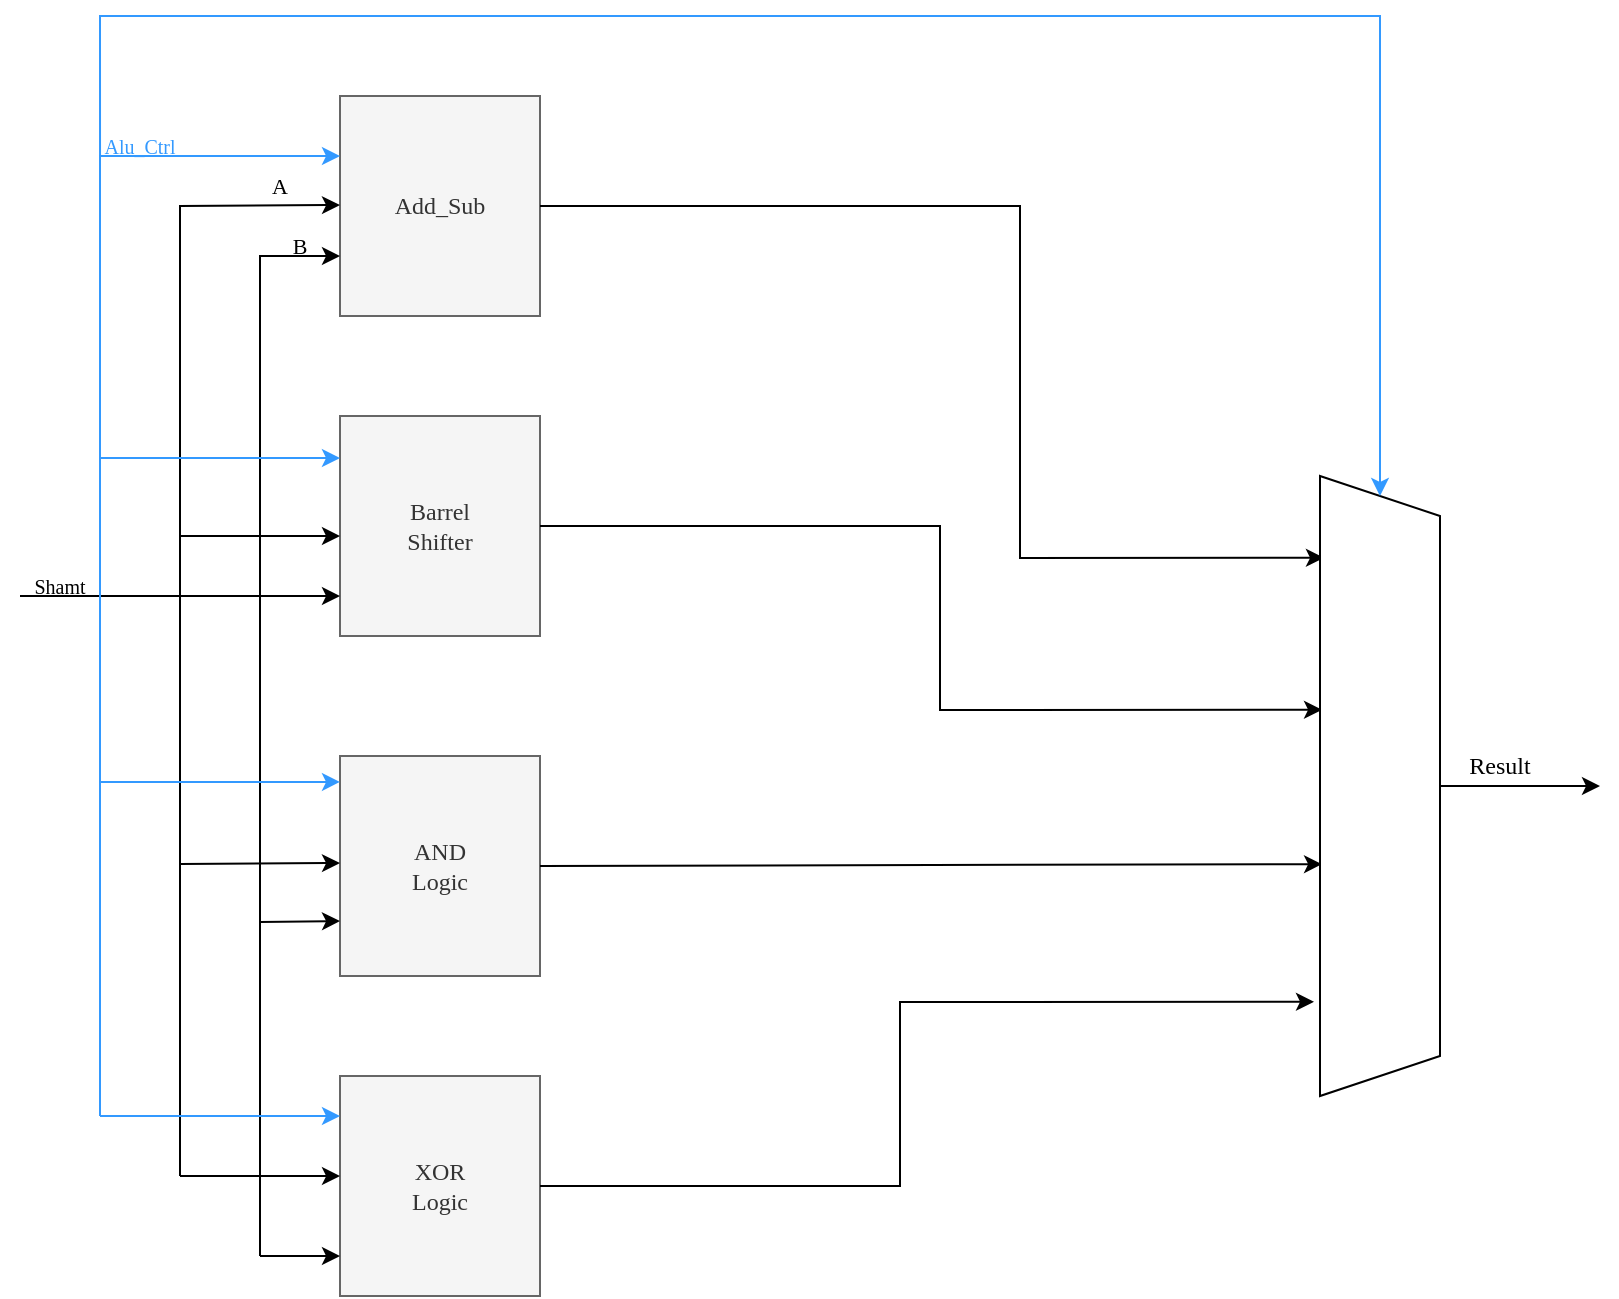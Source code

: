 <mxfile version="16.5.2" type="device"><diagram id="5sJotqJ2N1zju4OAUd22" name="Page-1"><mxGraphModel dx="796" dy="400" grid="1" gridSize="10" guides="1" tooltips="1" connect="1" arrows="1" fold="1" page="1" pageScale="1" pageWidth="827" pageHeight="1169" math="0" shadow="0"><root><mxCell id="0"/><mxCell id="1" parent="0"/><mxCell id="HSS64AHg9XRDTT3YQa49-1" value="&lt;font face=&quot;modern computer&quot;&gt;Add_Sub&lt;/font&gt;" style="rounded=0;whiteSpace=wrap;html=1;direction=south;fillColor=#f5f5f5;fontColor=#333333;strokeColor=#666666;" vertex="1" parent="1"><mxGeometry x="200" y="200" width="100" height="110" as="geometry"/></mxCell><mxCell id="HSS64AHg9XRDTT3YQa49-2" value="&lt;font face=&quot;modern computer&quot;&gt;Barrel&lt;br&gt;Shifter&lt;br&gt;&lt;/font&gt;" style="rounded=0;whiteSpace=wrap;html=1;direction=south;fillColor=#f5f5f5;fontColor=#333333;strokeColor=#666666;" vertex="1" parent="1"><mxGeometry x="200" y="360" width="100" height="110" as="geometry"/></mxCell><mxCell id="HSS64AHg9XRDTT3YQa49-3" value="&lt;font face=&quot;modern family&quot;&gt;AND&lt;br&gt;Logic&lt;br&gt;&lt;/font&gt;" style="rounded=0;whiteSpace=wrap;html=1;direction=south;fillColor=#f5f5f5;fontColor=#333333;strokeColor=#666666;" vertex="1" parent="1"><mxGeometry x="200" y="530" width="100" height="110" as="geometry"/></mxCell><mxCell id="HSS64AHg9XRDTT3YQa49-4" value="&lt;font face=&quot;modern family&quot;&gt;XOR&lt;br&gt;Logic&lt;/font&gt;" style="rounded=0;whiteSpace=wrap;html=1;direction=south;fillColor=#f5f5f5;fontColor=#333333;strokeColor=#666666;" vertex="1" parent="1"><mxGeometry x="200" y="690" width="100" height="110" as="geometry"/></mxCell><mxCell id="HSS64AHg9XRDTT3YQa49-5" value="" style="endArrow=classic;html=1;rounded=0;" edge="1" parent="1"><mxGeometry width="50" height="50" relative="1" as="geometry"><mxPoint x="160" y="780" as="sourcePoint"/><mxPoint x="200" y="280" as="targetPoint"/><Array as="points"><mxPoint x="160" y="280"/></Array></mxGeometry></mxCell><mxCell id="HSS64AHg9XRDTT3YQa49-6" value="" style="endArrow=classic;html=1;rounded=0;entryX=0.75;entryY=1;entryDx=0;entryDy=0;" edge="1" parent="1"><mxGeometry width="50" height="50" relative="1" as="geometry"><mxPoint x="40" y="450" as="sourcePoint"/><mxPoint x="200" y="450" as="targetPoint"/></mxGeometry></mxCell><mxCell id="HSS64AHg9XRDTT3YQa49-7" value="" style="endArrow=classic;html=1;rounded=0;entryX=0.75;entryY=1;entryDx=0;entryDy=0;strokeColor=#3399FF;" edge="1" parent="1"><mxGeometry width="50" height="50" relative="1" as="geometry"><mxPoint x="80" y="710" as="sourcePoint"/><mxPoint x="200" y="230" as="targetPoint"/><Array as="points"><mxPoint x="80" y="230"/></Array></mxGeometry></mxCell><mxCell id="HSS64AHg9XRDTT3YQa49-8" value="" style="endArrow=classic;html=1;rounded=0;" edge="1" parent="1"><mxGeometry width="50" height="50" relative="1" as="geometry"><mxPoint x="120" y="740" as="sourcePoint"/><mxPoint x="200" y="254.5" as="targetPoint"/><Array as="points"><mxPoint x="120" y="255"/></Array></mxGeometry></mxCell><mxCell id="HSS64AHg9XRDTT3YQa49-9" value="" style="endArrow=classic;html=1;rounded=0;" edge="1" parent="1"><mxGeometry width="50" height="50" relative="1" as="geometry"><mxPoint x="120" y="420" as="sourcePoint"/><mxPoint x="200" y="420" as="targetPoint"/></mxGeometry></mxCell><mxCell id="HSS64AHg9XRDTT3YQa49-11" value="" style="endArrow=classic;html=1;rounded=0;entryX=0.75;entryY=1;entryDx=0;entryDy=0;" edge="1" parent="1"><mxGeometry width="50" height="50" relative="1" as="geometry"><mxPoint x="120" y="584" as="sourcePoint"/><mxPoint x="200" y="583.5" as="targetPoint"/></mxGeometry></mxCell><mxCell id="HSS64AHg9XRDTT3YQa49-12" value="" style="endArrow=classic;html=1;rounded=0;entryX=0.455;entryY=1;entryDx=0;entryDy=0;entryPerimeter=0;" edge="1" parent="1" target="HSS64AHg9XRDTT3YQa49-4"><mxGeometry width="50" height="50" relative="1" as="geometry"><mxPoint x="120" y="740" as="sourcePoint"/><mxPoint x="430" y="630" as="targetPoint"/></mxGeometry></mxCell><mxCell id="HSS64AHg9XRDTT3YQa49-13" value="" style="endArrow=classic;html=1;rounded=0;entryX=0.75;entryY=1;entryDx=0;entryDy=0;" edge="1" parent="1" target="HSS64AHg9XRDTT3YQa49-3"><mxGeometry width="50" height="50" relative="1" as="geometry"><mxPoint x="160" y="613" as="sourcePoint"/><mxPoint x="430" y="630" as="targetPoint"/></mxGeometry></mxCell><mxCell id="HSS64AHg9XRDTT3YQa49-14" value="" style="endArrow=classic;html=1;rounded=0;" edge="1" parent="1"><mxGeometry width="50" height="50" relative="1" as="geometry"><mxPoint x="160" y="780" as="sourcePoint"/><mxPoint x="200" y="780" as="targetPoint"/></mxGeometry></mxCell><mxCell id="HSS64AHg9XRDTT3YQa49-15" value="&lt;font face=&quot;modern computer&quot; style=&quot;font-size: 10px&quot;&gt;Shamt&lt;/font&gt;" style="text;html=1;strokeColor=none;fillColor=none;align=center;verticalAlign=middle;whiteSpace=wrap;rounded=0;" vertex="1" parent="1"><mxGeometry x="30" y="430" width="60" height="30" as="geometry"/></mxCell><mxCell id="HSS64AHg9XRDTT3YQa49-16" value="" style="endArrow=classic;html=1;rounded=0;fontSize=10;strokeColor=#3399FF;" edge="1" parent="1"><mxGeometry width="50" height="50" relative="1" as="geometry"><mxPoint x="80" y="710" as="sourcePoint"/><mxPoint x="200" y="710" as="targetPoint"/></mxGeometry></mxCell><mxCell id="HSS64AHg9XRDTT3YQa49-18" value="" style="endArrow=classic;html=1;rounded=0;fontSize=10;strokeColor=#3399FF;entryX=0.191;entryY=1;entryDx=0;entryDy=0;entryPerimeter=0;" edge="1" parent="1" target="HSS64AHg9XRDTT3YQa49-2"><mxGeometry width="50" height="50" relative="1" as="geometry"><mxPoint x="80" y="381" as="sourcePoint"/><mxPoint x="430" y="370" as="targetPoint"/></mxGeometry></mxCell><mxCell id="HSS64AHg9XRDTT3YQa49-19" value="" style="endArrow=classic;html=1;rounded=0;fontSize=10;strokeColor=#3399FF;entryX=0.118;entryY=1;entryDx=0;entryDy=0;entryPerimeter=0;" edge="1" parent="1" target="HSS64AHg9XRDTT3YQa49-3"><mxGeometry width="50" height="50" relative="1" as="geometry"><mxPoint x="80" y="543" as="sourcePoint"/><mxPoint x="430" y="470" as="targetPoint"/></mxGeometry></mxCell><mxCell id="HSS64AHg9XRDTT3YQa49-20" value="&lt;font color=&quot;#3399ff&quot; face=&quot;modern computer&quot;&gt;Alu_Ctrl&lt;/font&gt;" style="text;html=1;strokeColor=none;fillColor=none;align=center;verticalAlign=middle;whiteSpace=wrap;rounded=0;fontSize=10;" vertex="1" parent="1"><mxGeometry x="70" y="210" width="60" height="30" as="geometry"/></mxCell><mxCell id="HSS64AHg9XRDTT3YQa49-21" value="&lt;font color=&quot;#000000&quot; face=&quot;modern computer&quot; style=&quot;font-size: 11px&quot;&gt;A&lt;/font&gt;" style="text;html=1;strokeColor=none;fillColor=none;align=center;verticalAlign=middle;whiteSpace=wrap;rounded=0;fontSize=10;fontColor=#3399FF;" vertex="1" parent="1"><mxGeometry x="140" y="230" width="60" height="30" as="geometry"/></mxCell><mxCell id="HSS64AHg9XRDTT3YQa49-22" value="&lt;font color=&quot;#000000&quot; face=&quot;modern computer&quot; style=&quot;font-size: 11px&quot;&gt;B&lt;/font&gt;" style="text;html=1;strokeColor=none;fillColor=none;align=center;verticalAlign=middle;whiteSpace=wrap;rounded=0;fontSize=10;fontColor=#3399FF;" vertex="1" parent="1"><mxGeometry x="150" y="260" width="60" height="30" as="geometry"/></mxCell><mxCell id="HSS64AHg9XRDTT3YQa49-23" value="" style="endArrow=classic;html=1;rounded=0;fontSize=11;fontColor=#000000;strokeColor=#000000;exitX=0.5;exitY=0;exitDx=0;exitDy=0;entryX=0.132;entryY=0.967;entryDx=0;entryDy=0;entryPerimeter=0;" edge="1" parent="1" source="HSS64AHg9XRDTT3YQa49-1" target="HSS64AHg9XRDTT3YQa49-27"><mxGeometry width="50" height="50" relative="1" as="geometry"><mxPoint x="380" y="360" as="sourcePoint"/><mxPoint x="430" y="310" as="targetPoint"/><Array as="points"><mxPoint x="370" y="255"/><mxPoint x="540" y="255"/><mxPoint x="540" y="320"/><mxPoint x="540" y="431"/></Array></mxGeometry></mxCell><mxCell id="HSS64AHg9XRDTT3YQa49-24" value="" style="endArrow=classic;html=1;rounded=0;fontSize=11;fontColor=#000000;strokeColor=#000000;exitX=0.5;exitY=0;exitDx=0;exitDy=0;entryX=0.377;entryY=0.983;entryDx=0;entryDy=0;entryPerimeter=0;" edge="1" parent="1" source="HSS64AHg9XRDTT3YQa49-2" target="HSS64AHg9XRDTT3YQa49-27"><mxGeometry width="50" height="50" relative="1" as="geometry"><mxPoint x="380" y="360" as="sourcePoint"/><mxPoint x="420" y="390" as="targetPoint"/><Array as="points"><mxPoint x="500" y="415"/><mxPoint x="500" y="507"/></Array></mxGeometry></mxCell><mxCell id="HSS64AHg9XRDTT3YQa49-25" value="" style="endArrow=classic;html=1;rounded=0;fontSize=11;fontColor=#000000;strokeColor=#000000;exitX=0.5;exitY=0;exitDx=0;exitDy=0;entryX=0.626;entryY=0.983;entryDx=0;entryDy=0;entryPerimeter=0;" edge="1" parent="1" source="HSS64AHg9XRDTT3YQa49-3" target="HSS64AHg9XRDTT3YQa49-27"><mxGeometry width="50" height="50" relative="1" as="geometry"><mxPoint x="380" y="520" as="sourcePoint"/><mxPoint x="420" y="580" as="targetPoint"/></mxGeometry></mxCell><mxCell id="HSS64AHg9XRDTT3YQa49-26" value="" style="endArrow=classic;html=1;rounded=0;fontSize=11;fontColor=#000000;strokeColor=#000000;exitX=0.5;exitY=0;exitDx=0;exitDy=0;entryX=0.848;entryY=1.05;entryDx=0;entryDy=0;entryPerimeter=0;" edge="1" parent="1" source="HSS64AHg9XRDTT3YQa49-4" target="HSS64AHg9XRDTT3YQa49-27"><mxGeometry width="50" height="50" relative="1" as="geometry"><mxPoint x="380" y="680" as="sourcePoint"/><mxPoint x="470" y="690" as="targetPoint"/><Array as="points"><mxPoint x="480" y="745"/><mxPoint x="480" y="653"/></Array></mxGeometry></mxCell><mxCell id="HSS64AHg9XRDTT3YQa49-27" value="" style="shape=trapezoid;perimeter=trapezoidPerimeter;whiteSpace=wrap;html=1;fixedSize=1;fontSize=11;fontColor=#000000;direction=south;" vertex="1" parent="1"><mxGeometry x="690" y="390" width="60" height="310" as="geometry"/></mxCell><mxCell id="HSS64AHg9XRDTT3YQa49-29" value="" style="endArrow=classic;html=1;rounded=0;fontSize=11;fontColor=#000000;strokeColor=#3399FF;exitX=0.167;exitY=0.667;exitDx=0;exitDy=0;exitPerimeter=0;entryX=0;entryY=0.5;entryDx=0;entryDy=0;" edge="1" parent="1" source="HSS64AHg9XRDTT3YQa49-20" target="HSS64AHg9XRDTT3YQa49-27"><mxGeometry width="50" height="50" relative="1" as="geometry"><mxPoint x="380" y="380" as="sourcePoint"/><mxPoint x="300" y="160" as="targetPoint"/><Array as="points"><mxPoint x="80" y="160"/><mxPoint x="720" y="160"/></Array></mxGeometry></mxCell><mxCell id="HSS64AHg9XRDTT3YQa49-30" value="" style="endArrow=classic;html=1;rounded=0;fontSize=11;fontColor=#000000;strokeColor=#000000;exitX=0.5;exitY=0;exitDx=0;exitDy=0;" edge="1" parent="1" source="HSS64AHg9XRDTT3YQa49-27"><mxGeometry width="50" height="50" relative="1" as="geometry"><mxPoint x="530" y="530" as="sourcePoint"/><mxPoint x="830" y="545" as="targetPoint"/></mxGeometry></mxCell><mxCell id="HSS64AHg9XRDTT3YQa49-31" value="&lt;font face=&quot;modern computer&quot; style=&quot;font-size: 12px&quot;&gt;Result&lt;/font&gt;" style="text;html=1;strokeColor=none;fillColor=none;align=center;verticalAlign=middle;whiteSpace=wrap;rounded=0;fontSize=11;fontColor=#000000;" vertex="1" parent="1"><mxGeometry x="750" y="520" width="60" height="30" as="geometry"/></mxCell></root></mxGraphModel></diagram></mxfile>
